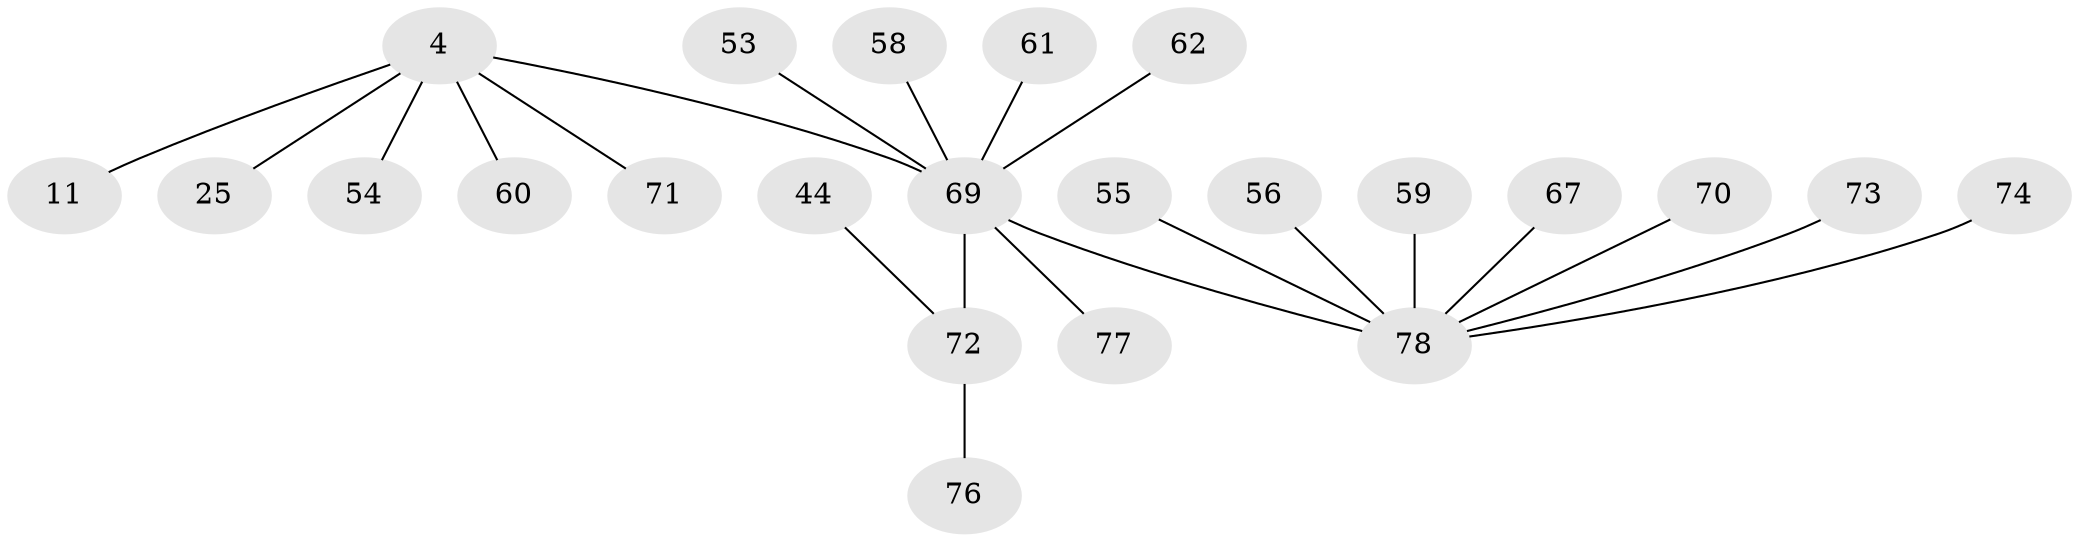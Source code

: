 // original degree distribution, {6: 0.05128205128205128, 8: 0.01282051282051282, 4: 0.0641025641025641, 7: 0.02564102564102564, 5: 0.01282051282051282, 10: 0.01282051282051282, 1: 0.5897435897435898, 3: 0.0641025641025641, 2: 0.16666666666666666}
// Generated by graph-tools (version 1.1) at 2025/51/03/04/25 21:51:36]
// undirected, 23 vertices, 22 edges
graph export_dot {
graph [start="1"]
  node [color=gray90,style=filled];
  4 [super="+1"];
  11;
  25;
  44;
  53 [super="+16+27+45+47+48"];
  54 [super="+46"];
  55;
  56;
  58;
  59;
  60;
  61;
  62;
  67;
  69 [super="+63+64+29+50+57+33+68"];
  70;
  71;
  72 [super="+65"];
  73;
  74;
  76;
  77 [super="+75"];
  78 [super="+40+7+10+17+37+34+43"];
  4 -- 60;
  4 -- 54 [weight=2];
  4 -- 71;
  4 -- 25;
  4 -- 11;
  4 -- 69 [weight=2];
  44 -- 72;
  53 -- 69;
  55 -- 78;
  56 -- 78;
  58 -- 69;
  59 -- 78;
  61 -- 69;
  62 -- 69;
  67 -- 78;
  69 -- 72 [weight=3];
  69 -- 77;
  69 -- 78 [weight=2];
  70 -- 78;
  72 -- 76;
  73 -- 78;
  74 -- 78;
}
